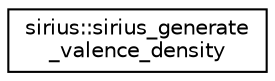 digraph "Graphical Class Hierarchy"
{
 // INTERACTIVE_SVG=YES
  edge [fontname="Helvetica",fontsize="10",labelfontname="Helvetica",labelfontsize="10"];
  node [fontname="Helvetica",fontsize="10",shape=record];
  rankdir="LR";
  Node1 [label="sirius::sirius_generate\l_valence_density",height=0.2,width=0.4,color="black", fillcolor="white", style="filled",URL="$interfacesirius_1_1sirius__generate__valence__density.html"];
}
